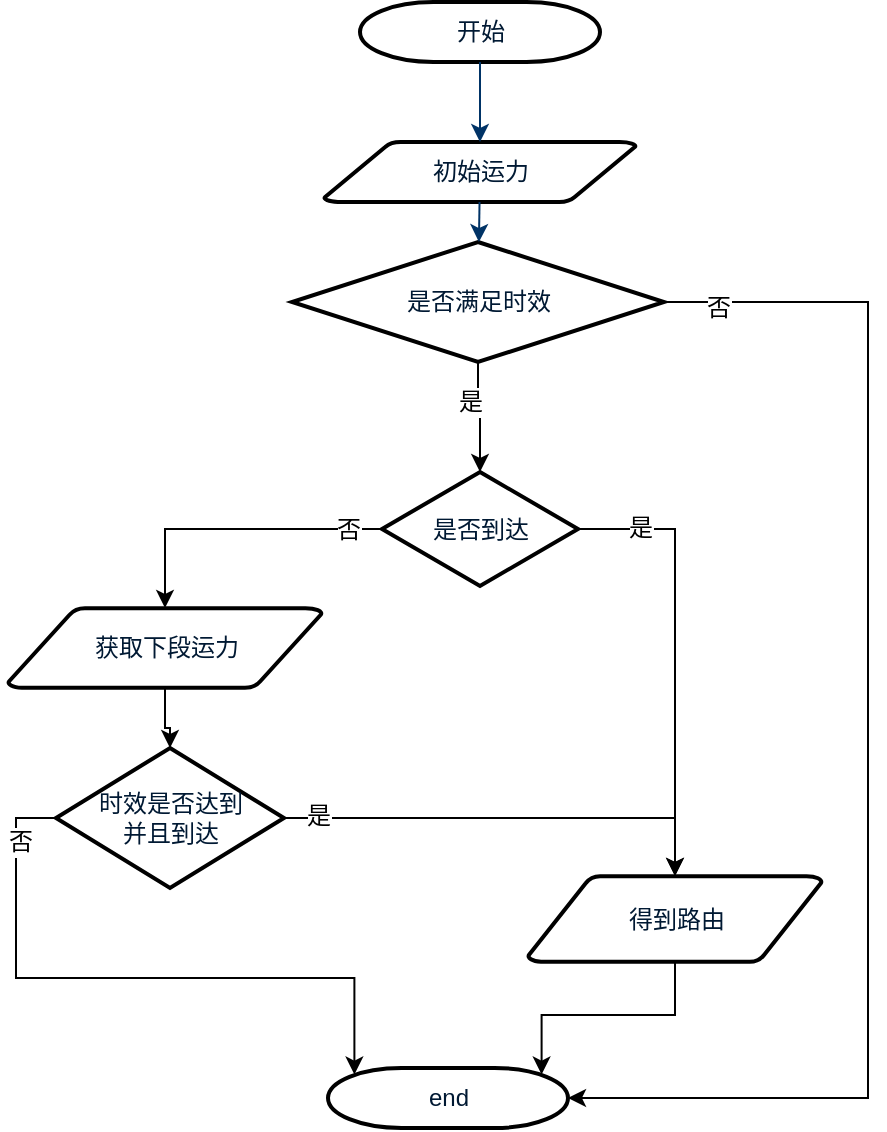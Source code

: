 <mxfile version="10.7.7" type="github"><diagram id="6a731a19-8d31-9384-78a2-239565b7b9f0" name="Page-1"><mxGraphModel dx="1372" dy="661" grid="1" gridSize="11" guides="1" tooltips="1" connect="1" arrows="1" fold="1" page="1" pageScale="1" pageWidth="1169" pageHeight="827" background="#ffffff" math="0" shadow="0"><root><mxCell id="0"/><mxCell id="1" parent="0"/><mxCell id="2" value="开始" style="shape=mxgraph.flowchart.terminator;fillColor=#FFFFFF;strokeColor=#000000;strokeWidth=2;gradientColor=none;gradientDirection=north;fontColor=#001933;fontStyle=0;html=1;" parent="1" vertex="1"><mxGeometry x="256" y="100" width="120" height="30" as="geometry"/></mxCell><mxCell id="3" value="初始运力" style="shape=mxgraph.flowchart.data;fillColor=#FFFFFF;strokeColor=#000000;strokeWidth=2;gradientColor=none;gradientDirection=north;fontColor=#001933;fontStyle=0;html=1;" parent="1" vertex="1"><mxGeometry x="238" y="170" width="156" height="30" as="geometry"/></mxCell><mxCell id="ErnTRY84CVixrYEVWEV8-41" style="edgeStyle=orthogonalEdgeStyle;rounded=0;orthogonalLoop=1;jettySize=auto;html=1;" parent="1" source="6" target="f2OezAEUeffLQTiJfLLL-61" edge="1"><mxGeometry relative="1" as="geometry"/></mxCell><mxCell id="ErnTRY84CVixrYEVWEV8-50" value="是" style="text;html=1;resizable=0;points=[];align=center;verticalAlign=middle;labelBackgroundColor=#ffffff;" parent="ErnTRY84CVixrYEVWEV8-41" vertex="1" connectable="0"><mxGeometry x="-0.28" y="-4" relative="1" as="geometry"><mxPoint as="offset"/></mxGeometry></mxCell><mxCell id="ErnTRY84CVixrYEVWEV8-51" style="edgeStyle=orthogonalEdgeStyle;rounded=0;orthogonalLoop=1;jettySize=auto;html=1;exitX=1;exitY=0.5;exitDx=0;exitDy=0;exitPerimeter=0;entryX=1;entryY=0.5;entryDx=0;entryDy=0;entryPerimeter=0;" parent="1" source="6" target="40" edge="1"><mxGeometry relative="1" as="geometry"><Array as="points"><mxPoint x="510" y="250"/><mxPoint x="510" y="648"/></Array></mxGeometry></mxCell><mxCell id="ErnTRY84CVixrYEVWEV8-52" value="否" style="text;html=1;resizable=0;points=[];align=center;verticalAlign=middle;labelBackgroundColor=#ffffff;" parent="ErnTRY84CVixrYEVWEV8-51" vertex="1" connectable="0"><mxGeometry x="-0.917" y="-3" relative="1" as="geometry"><mxPoint as="offset"/></mxGeometry></mxCell><mxCell id="6" value="是否满足时效" style="shape=mxgraph.flowchart.decision;fillColor=#FFFFFF;strokeColor=#000000;strokeWidth=2;gradientColor=none;gradientDirection=north;fontColor=#001933;fontStyle=0;html=1;" parent="1" vertex="1"><mxGeometry x="222" y="220" width="186" height="60" as="geometry"/></mxCell><mxCell id="7" style="fontColor=#001933;fontStyle=1;strokeColor=#003366;strokeWidth=1;html=1;" parent="1" source="2" target="3" edge="1"><mxGeometry relative="1" as="geometry"/></mxCell><mxCell id="8" style="fontColor=#001933;fontStyle=1;strokeColor=#003366;strokeWidth=1;html=1;" parent="1" source="3" target="6" edge="1"><mxGeometry relative="1" as="geometry"><mxPoint x="316" y="285" as="targetPoint"/></mxGeometry></mxCell><mxCell id="40" value="end" style="shape=mxgraph.flowchart.terminator;fillColor=#FFFFFF;strokeColor=#000000;strokeWidth=2;gradientColor=none;gradientDirection=north;fontColor=#001933;fontStyle=0;html=1;" parent="1" vertex="1"><mxGeometry x="240" y="633" width="120" height="30" as="geometry"/></mxCell><mxCell id="f2OezAEUeffLQTiJfLLL-67" style="edgeStyle=orthogonalEdgeStyle;rounded=0;orthogonalLoop=1;jettySize=auto;html=1;entryX=0.5;entryY=0;entryDx=0;entryDy=0;entryPerimeter=0;" parent="1" source="f2OezAEUeffLQTiJfLLL-61" target="f2OezAEUeffLQTiJfLLL-65" edge="1"><mxGeometry relative="1" as="geometry"/></mxCell><mxCell id="f2OezAEUeffLQTiJfLLL-74" value="否" style="text;html=1;resizable=0;points=[];align=center;verticalAlign=middle;labelBackgroundColor=#ffffff;" parent="f2OezAEUeffLQTiJfLLL-67" vertex="1" connectable="0"><mxGeometry x="-0.772" relative="1" as="geometry"><mxPoint as="offset"/></mxGeometry></mxCell><mxCell id="ErnTRY84CVixrYEVWEV8-45" style="edgeStyle=orthogonalEdgeStyle;rounded=0;orthogonalLoop=1;jettySize=auto;html=1;exitX=1;exitY=0.5;exitDx=0;exitDy=0;exitPerimeter=0;entryX=0.5;entryY=0;entryDx=0;entryDy=0;entryPerimeter=0;" parent="1" source="f2OezAEUeffLQTiJfLLL-61" target="f2OezAEUeffLQTiJfLLL-69" edge="1"><mxGeometry relative="1" as="geometry"/></mxCell><mxCell id="ErnTRY84CVixrYEVWEV8-47" value="是" style="text;html=1;resizable=0;points=[];align=center;verticalAlign=middle;labelBackgroundColor=#ffffff;" parent="ErnTRY84CVixrYEVWEV8-45" vertex="1" connectable="0"><mxGeometry x="-0.719" y="1" relative="1" as="geometry"><mxPoint as="offset"/></mxGeometry></mxCell><mxCell id="f2OezAEUeffLQTiJfLLL-61" value="是否到达" style="shape=mxgraph.flowchart.decision;fillColor=#FFFFFF;strokeColor=#000000;strokeWidth=2;gradientColor=none;gradientDirection=north;fontColor=#001933;fontStyle=0;html=1;" parent="1" vertex="1"><mxGeometry x="267" y="335" width="98" height="57" as="geometry"/></mxCell><mxCell id="f2OezAEUeffLQTiJfLLL-70" style="edgeStyle=orthogonalEdgeStyle;rounded=0;orthogonalLoop=1;jettySize=auto;html=1;entryX=0.5;entryY=0;entryDx=0;entryDy=0;entryPerimeter=0;exitX=1;exitY=0.5;exitDx=0;exitDy=0;exitPerimeter=0;" parent="1" source="f2OezAEUeffLQTiJfLLL-76" target="f2OezAEUeffLQTiJfLLL-69" edge="1"><mxGeometry relative="1" as="geometry"><mxPoint x="414" y="530" as="targetPoint"/></mxGeometry></mxCell><mxCell id="ErnTRY84CVixrYEVWEV8-48" value="是" style="text;html=1;resizable=0;points=[];align=center;verticalAlign=middle;labelBackgroundColor=#ffffff;" parent="f2OezAEUeffLQTiJfLLL-70" vertex="1" connectable="0"><mxGeometry x="-0.85" y="1" relative="1" as="geometry"><mxPoint as="offset"/></mxGeometry></mxCell><mxCell id="f2OezAEUeffLQTiJfLLL-65" value="获取下段运力" style="shape=mxgraph.flowchart.data;fillColor=#FFFFFF;strokeColor=#000000;strokeWidth=2;gradientColor=none;gradientDirection=north;fontColor=#001933;fontStyle=0;html=1;" parent="1" vertex="1"><mxGeometry x="80" y="403" width="157" height="40" as="geometry"/></mxCell><mxCell id="f2OezAEUeffLQTiJfLLL-72" style="edgeStyle=orthogonalEdgeStyle;rounded=0;orthogonalLoop=1;jettySize=auto;html=1;entryX=0.89;entryY=0.11;entryDx=0;entryDy=0;entryPerimeter=0;exitX=0.5;exitY=1;exitDx=0;exitDy=0;exitPerimeter=0;" parent="1" source="f2OezAEUeffLQTiJfLLL-69" target="40" edge="1"><mxGeometry relative="1" as="geometry"><mxPoint x="414" y="573" as="sourcePoint"/><mxPoint x="255" y="813" as="targetPoint"/></mxGeometry></mxCell><mxCell id="f2OezAEUeffLQTiJfLLL-69" value="得到路由" style="shape=mxgraph.flowchart.data;fillColor=#FFFFFF;strokeColor=#000000;strokeWidth=2;gradientColor=none;gradientDirection=north;fontColor=#001933;fontStyle=0;html=1;" parent="1" vertex="1"><mxGeometry x="340" y="537" width="147" height="43" as="geometry"/></mxCell><mxCell id="ErnTRY84CVixrYEVWEV8-46" style="edgeStyle=orthogonalEdgeStyle;rounded=0;orthogonalLoop=1;jettySize=auto;html=1;exitX=0;exitY=0.5;exitDx=0;exitDy=0;exitPerimeter=0;entryX=0.11;entryY=0.11;entryDx=0;entryDy=0;entryPerimeter=0;" parent="1" source="f2OezAEUeffLQTiJfLLL-76" target="40" edge="1"><mxGeometry relative="1" as="geometry"><mxPoint x="196" y="847" as="targetPoint"/></mxGeometry></mxCell><mxCell id="ErnTRY84CVixrYEVWEV8-49" value="否" style="text;html=1;resizable=0;points=[];align=center;verticalAlign=middle;labelBackgroundColor=#ffffff;" parent="ErnTRY84CVixrYEVWEV8-46" vertex="1" connectable="0"><mxGeometry x="-0.801" y="2" relative="1" as="geometry"><mxPoint as="offset"/></mxGeometry></mxCell><mxCell id="f2OezAEUeffLQTiJfLLL-76" value="时效是否达到&lt;br&gt;并且到达&lt;br&gt;" style="shape=mxgraph.flowchart.decision;fillColor=#FFFFFF;strokeColor=#000000;strokeWidth=2;gradientColor=none;gradientDirection=north;fontColor=#001933;fontStyle=0;html=1;" parent="1" vertex="1"><mxGeometry x="104" y="473" width="114" height="70" as="geometry"/></mxCell><mxCell id="ErnTRY84CVixrYEVWEV8-42" style="edgeStyle=orthogonalEdgeStyle;rounded=0;orthogonalLoop=1;jettySize=auto;html=1;entryX=0.5;entryY=0;entryDx=0;entryDy=0;entryPerimeter=0;" parent="1" source="f2OezAEUeffLQTiJfLLL-65" target="f2OezAEUeffLQTiJfLLL-76" edge="1"><mxGeometry relative="1" as="geometry"><mxPoint x="157" y="483" as="sourcePoint"/><mxPoint x="149" y="732" as="targetPoint"/></mxGeometry></mxCell></root></mxGraphModel></diagram></mxfile>